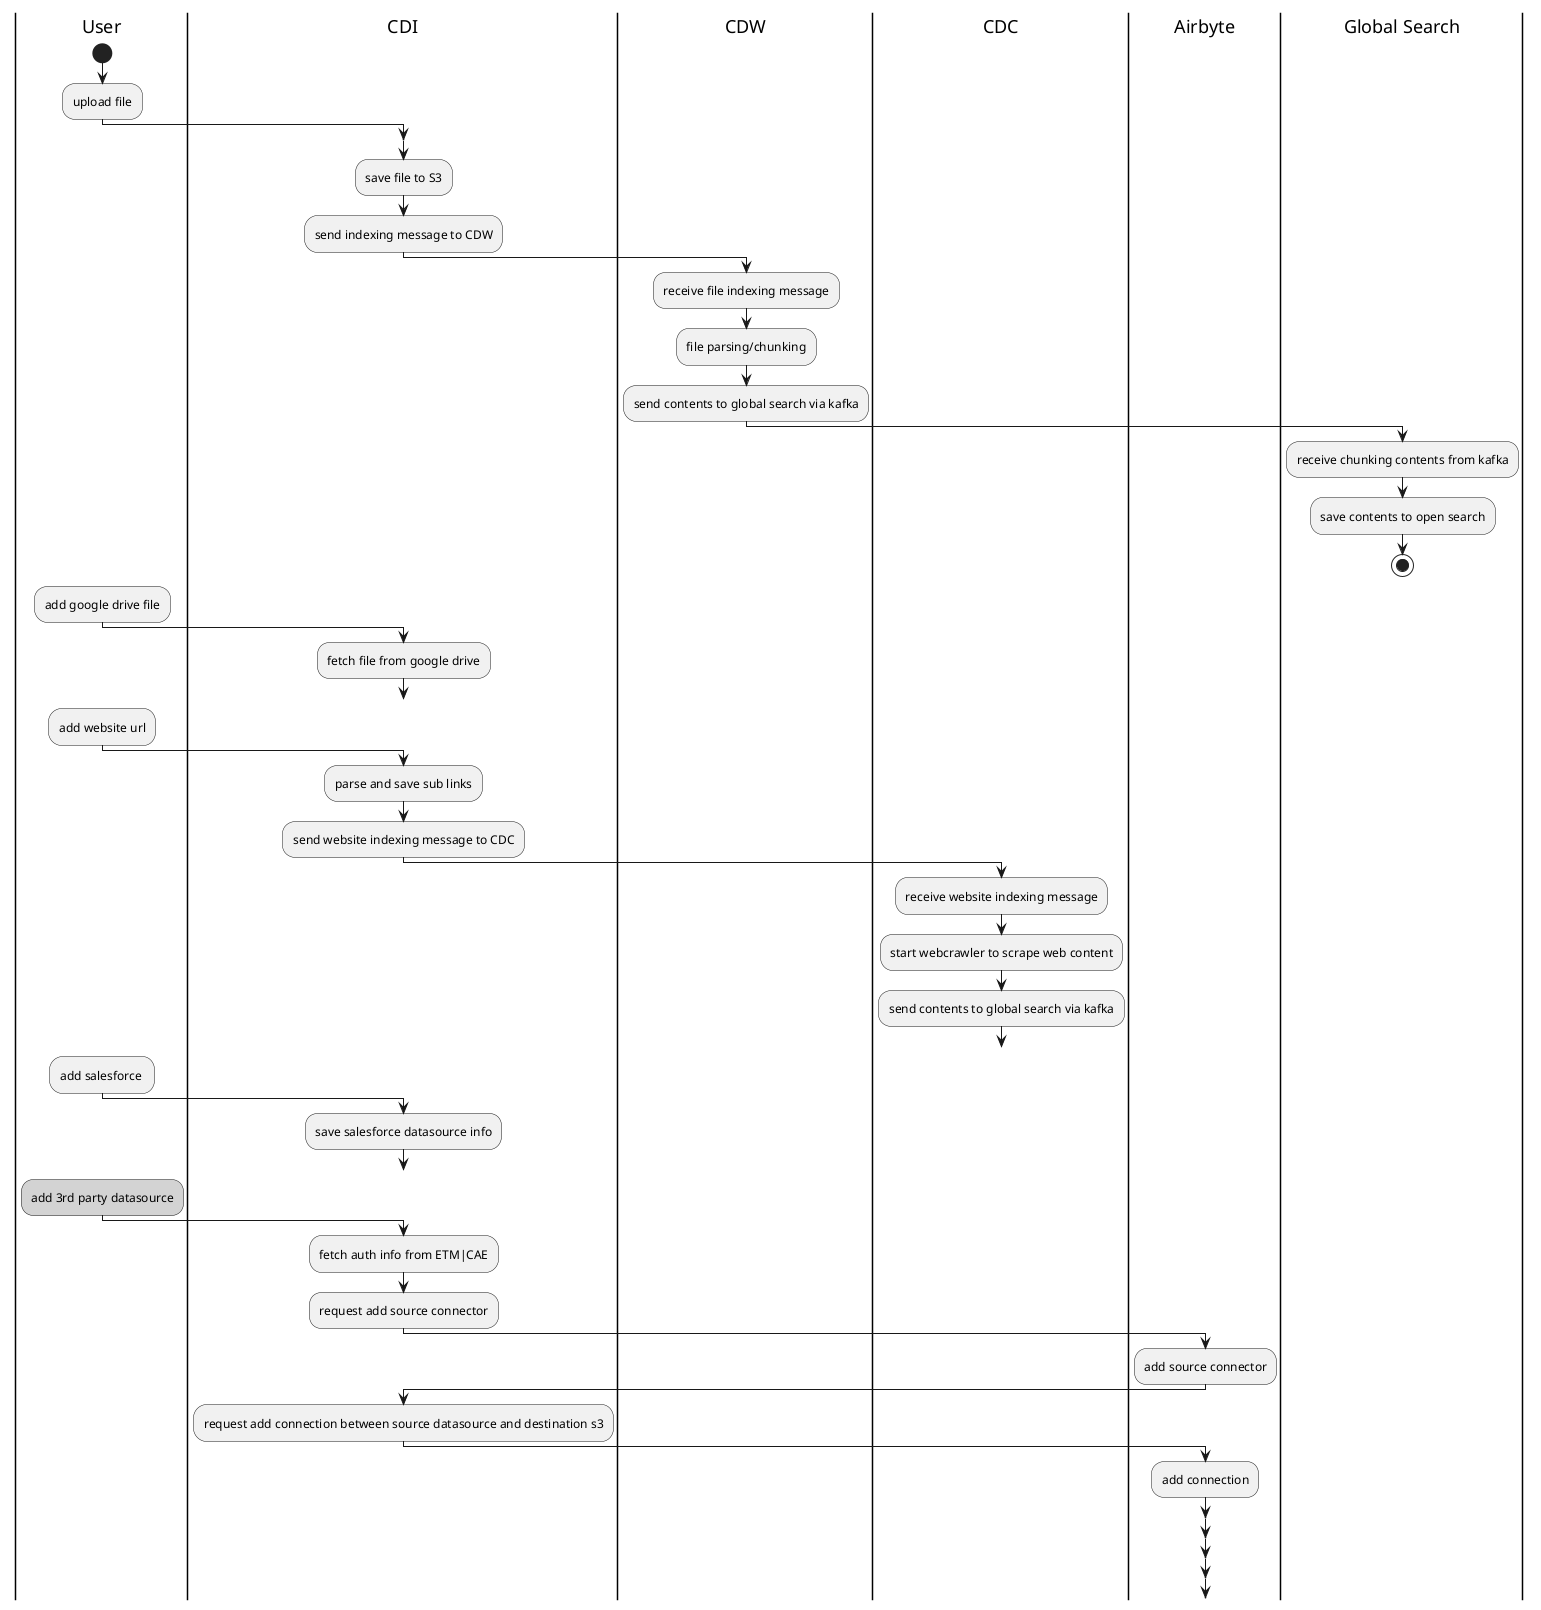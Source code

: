 @startuml
!pragma useVerticalIf on

|User|
|CDI|
|CDW|
|CDC|
|Airbyte|
|Global Search|

|User|
start
:upload file;
|CDI|
split
-[hidden]->
label s3
:save file to S3;
label cdw
:send indexing message to CDW;
|CDW|
:receive file indexing message;
:file parsing/chunking;

:send contents to global search via kafka;
|Global Search|
label kafka
:receive chunking contents from kafka;
:save contents to open search;
stop
|User|
split
-[hidden]->
:add google drive file;
|CDI|
:fetch file from google drive;
goto s3

|User|
split
-[hidden]->
:add website url;
|CDI|
:parse and save sub links;
:send website indexing message to CDC;
|CDC|
:receive website indexing message;
:start webcrawler to scrape web content;
:send contents to global search via kafka;
goto kafka


|User|
split
-[hidden]->
:add salesforce ;
|CDI|
:save salesforce datasource info;
goto cdw

|User|
split
-[hidden]->
#LightGrey:add 3rd party datasource;
|CDI|
:fetch auth info from ETM|CAE;
:request add source connector;
|Airbyte|
:add source connector;
|CDI|
:request add connection between source datasource and destination s3;
|Airbyte|
:add connection;


end split
@enduml